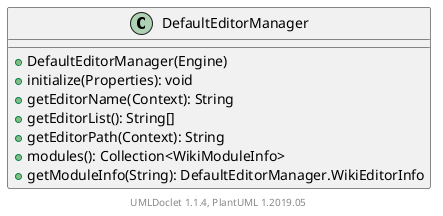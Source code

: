 @startuml

    class DefaultEditorManager [[DefaultEditorManager.html]] {
        +DefaultEditorManager(Engine)
        +initialize(Properties): void
        +getEditorName(Context): String
        +getEditorList(): String[]
        +getEditorPath(Context): String
        +modules(): Collection<WikiModuleInfo>
        +getModuleInfo(String): DefaultEditorManager.WikiEditorInfo
    }


    center footer UMLDoclet 1.1.4, PlantUML 1.2019.05
@enduml
